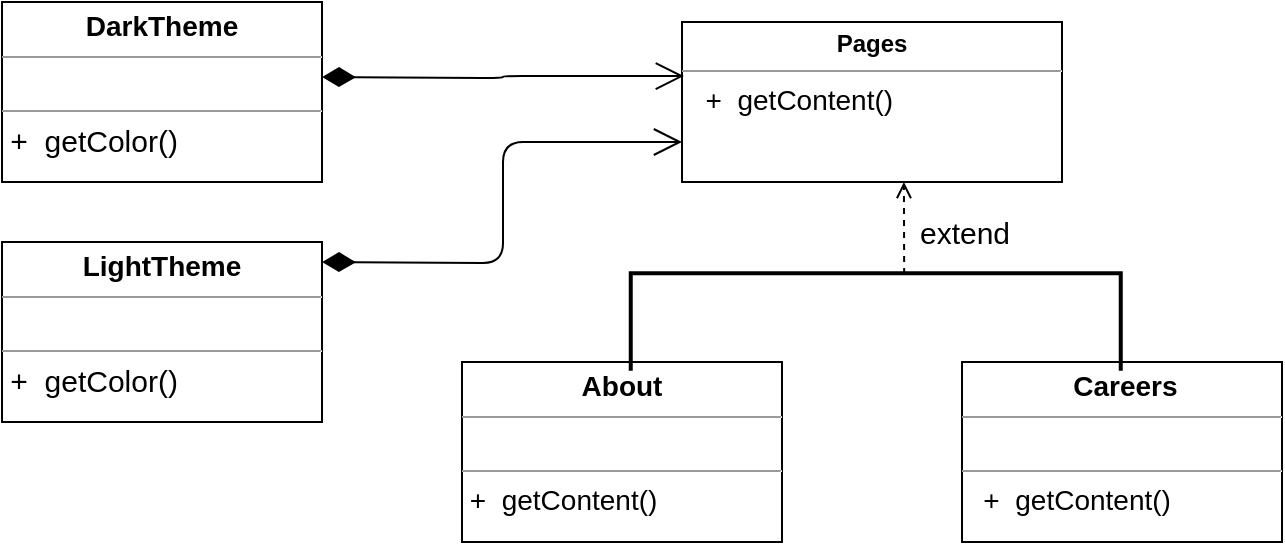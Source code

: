 <mxfile>
    <diagram id="Vkf1kccMHPyQg5MPIpvl" name="Page-1">
        <mxGraphModel dx="537" dy="500" grid="1" gridSize="10" guides="1" tooltips="1" connect="1" arrows="1" fold="1" page="1" pageScale="1" pageWidth="827" pageHeight="1169" math="0" shadow="0">
            <root>
                <mxCell id="0"/>
                <mxCell id="1" parent="0"/>
                <mxCell id="8" value="&lt;p style=&quot;margin: 0px ; margin-top: 4px ; text-align: center&quot;&gt;&lt;b&gt;Pages&lt;/b&gt;&lt;/p&gt;&lt;hr size=&quot;1&quot;&gt;&lt;p style=&quot;text-align: justify ; margin: 0px 0px 0px 4px&quot;&gt;&lt;font style=&quot;font-size: 14px&quot;&gt;&amp;nbsp; +&amp;nbsp;&amp;nbsp;getContent()&lt;/font&gt;&lt;/p&gt;" style="verticalAlign=top;align=left;overflow=fill;fontSize=12;fontFamily=Helvetica;html=1;" parent="1" vertex="1">
                    <mxGeometry x="420" y="50" width="190" height="80" as="geometry"/>
                </mxCell>
                <mxCell id="9" value="&lt;p style=&quot;margin: 0px ; margin-top: 4px ; text-align: center&quot;&gt;&lt;span style=&quot;font-size: 14px&quot;&gt;&lt;b&gt;About&lt;/b&gt;&lt;/span&gt;&lt;br&gt;&lt;/p&gt;&lt;hr size=&quot;1&quot;&gt;&lt;p style=&quot;margin: 0px ; margin-left: 4px&quot;&gt;&lt;br&gt;&lt;/p&gt;&lt;hr size=&quot;1&quot;&gt;&lt;p style=&quot;margin: 0px 0px 0px 4px ; font-size: 14px&quot;&gt;&lt;/p&gt;&lt;span style=&quot;font-size: 14px ; text-align: justify&quot;&gt;&amp;nbsp;+&amp;nbsp;&amp;nbsp;getContent()&lt;/span&gt;" style="verticalAlign=top;align=left;overflow=fill;fontSize=12;fontFamily=Helvetica;html=1;" parent="1" vertex="1">
                    <mxGeometry x="310" y="220" width="160" height="90" as="geometry"/>
                </mxCell>
                <mxCell id="10" value="&lt;p style=&quot;margin: 0px ; margin-top: 4px ; text-align: center&quot;&gt;&lt;b&gt;&amp;nbsp;&lt;font style=&quot;font-size: 14px&quot;&gt;Careers&lt;/font&gt;&lt;/b&gt;&lt;br&gt;&lt;/p&gt;&lt;hr size=&quot;1&quot;&gt;&lt;p style=&quot;margin: 0px ; margin-left: 4px&quot;&gt;&lt;br&gt;&lt;/p&gt;&lt;hr size=&quot;1&quot;&gt;&lt;p style=&quot;margin: 0px ; margin-left: 4px&quot;&gt;&lt;span&gt;&amp;nbsp;&amp;nbsp;&lt;/span&gt;&lt;span style=&quot;font-size: 14px&quot;&gt;+&amp;nbsp;&amp;nbsp;getContent()&lt;/span&gt;&lt;br&gt;&lt;/p&gt;&lt;p style=&quot;margin: 0px ; margin-left: 4px&quot;&gt;&lt;br&gt;&lt;/p&gt;" style="verticalAlign=top;align=left;overflow=fill;fontSize=12;fontFamily=Helvetica;html=1;" parent="1" vertex="1">
                    <mxGeometry x="560" y="220" width="160" height="90" as="geometry"/>
                </mxCell>
                <mxCell id="13" value="" style="strokeWidth=2;html=1;shape=mxgraph.flowchart.annotation_1;align=left;pointerEvents=1;rotation=90;" parent="1" vertex="1">
                    <mxGeometry x="492.5" y="77.5" width="48.75" height="245" as="geometry"/>
                </mxCell>
                <mxCell id="17" value="&lt;p style=&quot;margin: 0px ; margin-top: 4px ; text-align: center&quot;&gt;&lt;span style=&quot;font-size: 14px&quot;&gt;&lt;b&gt;DarkTheme&lt;/b&gt;&lt;/span&gt;&lt;br&gt;&lt;/p&gt;&lt;hr size=&quot;1&quot;&gt;&lt;p style=&quot;margin: 0px ; margin-left: 4px&quot;&gt;&lt;br&gt;&lt;/p&gt;&lt;hr size=&quot;1&quot;&gt;&lt;p style=&quot;margin: 0px 0px 0px 4px ; font-size: 14px&quot;&gt;&lt;/p&gt;&lt;span style=&quot;text-align: justify&quot;&gt;&lt;font style=&quot;font-size: 15px&quot;&gt;&amp;nbsp;+&amp;nbsp;&amp;nbsp;getColor()&lt;/font&gt;&lt;/span&gt;" style="verticalAlign=top;align=left;overflow=fill;fontSize=12;fontFamily=Helvetica;html=1;" parent="1" vertex="1">
                    <mxGeometry x="80" y="40" width="160" height="90" as="geometry"/>
                </mxCell>
                <mxCell id="18" value="&lt;p style=&quot;margin: 0px ; margin-top: 4px ; text-align: center&quot;&gt;&lt;span style=&quot;font-size: 14px&quot;&gt;&lt;b&gt;&amp;nbsp;LightTheme&amp;nbsp;&lt;/b&gt;&lt;/span&gt;&lt;br&gt;&lt;/p&gt;&lt;hr size=&quot;1&quot;&gt;&lt;p style=&quot;margin: 0px ; margin-left: 4px&quot;&gt;&lt;br&gt;&lt;/p&gt;&lt;hr size=&quot;1&quot;&gt;&lt;p style=&quot;margin: 0px 0px 0px 4px ; font-size: 14px&quot;&gt;&lt;/p&gt;&lt;span style=&quot;text-align: justify&quot;&gt;&lt;font style=&quot;font-size: 15px&quot;&gt;&amp;nbsp;+&amp;nbsp;&amp;nbsp;getColor()&lt;/font&gt;&lt;/span&gt;" style="verticalAlign=top;align=left;overflow=fill;fontSize=12;fontFamily=Helvetica;html=1;" parent="1" vertex="1">
                    <mxGeometry x="80" y="160" width="160" height="90" as="geometry"/>
                </mxCell>
                <mxCell id="19" value="" style="endArrow=open;html=1;endSize=12;startArrow=diamondThin;startSize=14;startFill=1;edgeStyle=orthogonalEdgeStyle;align=left;verticalAlign=bottom;entryX=0.005;entryY=0.338;entryDx=0;entryDy=0;entryPerimeter=0;" parent="1" target="8" edge="1">
                    <mxGeometry x="-0.669" y="28" relative="1" as="geometry">
                        <mxPoint x="240" y="77.5" as="sourcePoint"/>
                        <mxPoint x="400" y="77.5" as="targetPoint"/>
                        <mxPoint y="1" as="offset"/>
                    </mxGeometry>
                </mxCell>
                <mxCell id="25" value="&lt;font style=&quot;font-size: 15px&quot;&gt;extend&lt;/font&gt;" style="html=1;verticalAlign=bottom;labelBackgroundColor=none;endArrow=open;endFill=0;dashed=1;entryX=0.584;entryY=1;entryDx=0;entryDy=0;entryPerimeter=0;exitX=0.008;exitY=0.442;exitDx=0;exitDy=0;exitPerimeter=0;" parent="1" source="13" target="8" edge="1">
                    <mxGeometry x="-0.602" y="-30" width="160" relative="1" as="geometry">
                        <mxPoint x="530" y="170" as="sourcePoint"/>
                        <mxPoint x="530" y="139.96" as="targetPoint"/>
                        <mxPoint as="offset"/>
                    </mxGeometry>
                </mxCell>
                <mxCell id="29" value="" style="endArrow=open;html=1;endSize=12;startArrow=diamondThin;startSize=14;startFill=1;edgeStyle=orthogonalEdgeStyle;align=left;verticalAlign=bottom;entryX=0;entryY=0.75;entryDx=0;entryDy=0;" parent="1" target="8" edge="1">
                    <mxGeometry x="-0.833" y="40" relative="1" as="geometry">
                        <mxPoint x="240" y="170" as="sourcePoint"/>
                        <mxPoint x="400" y="170" as="targetPoint"/>
                        <mxPoint as="offset"/>
                    </mxGeometry>
                </mxCell>
            </root>
        </mxGraphModel>
    </diagram>
</mxfile>